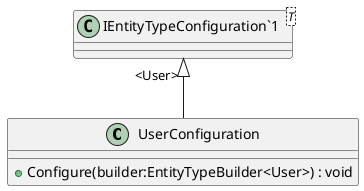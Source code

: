 @startuml
class UserConfiguration {
    + Configure(builder:EntityTypeBuilder<User>) : void
}
class "IEntityTypeConfiguration`1"<T> {
}
"IEntityTypeConfiguration`1" "<User>" <|-- UserConfiguration
@enduml
